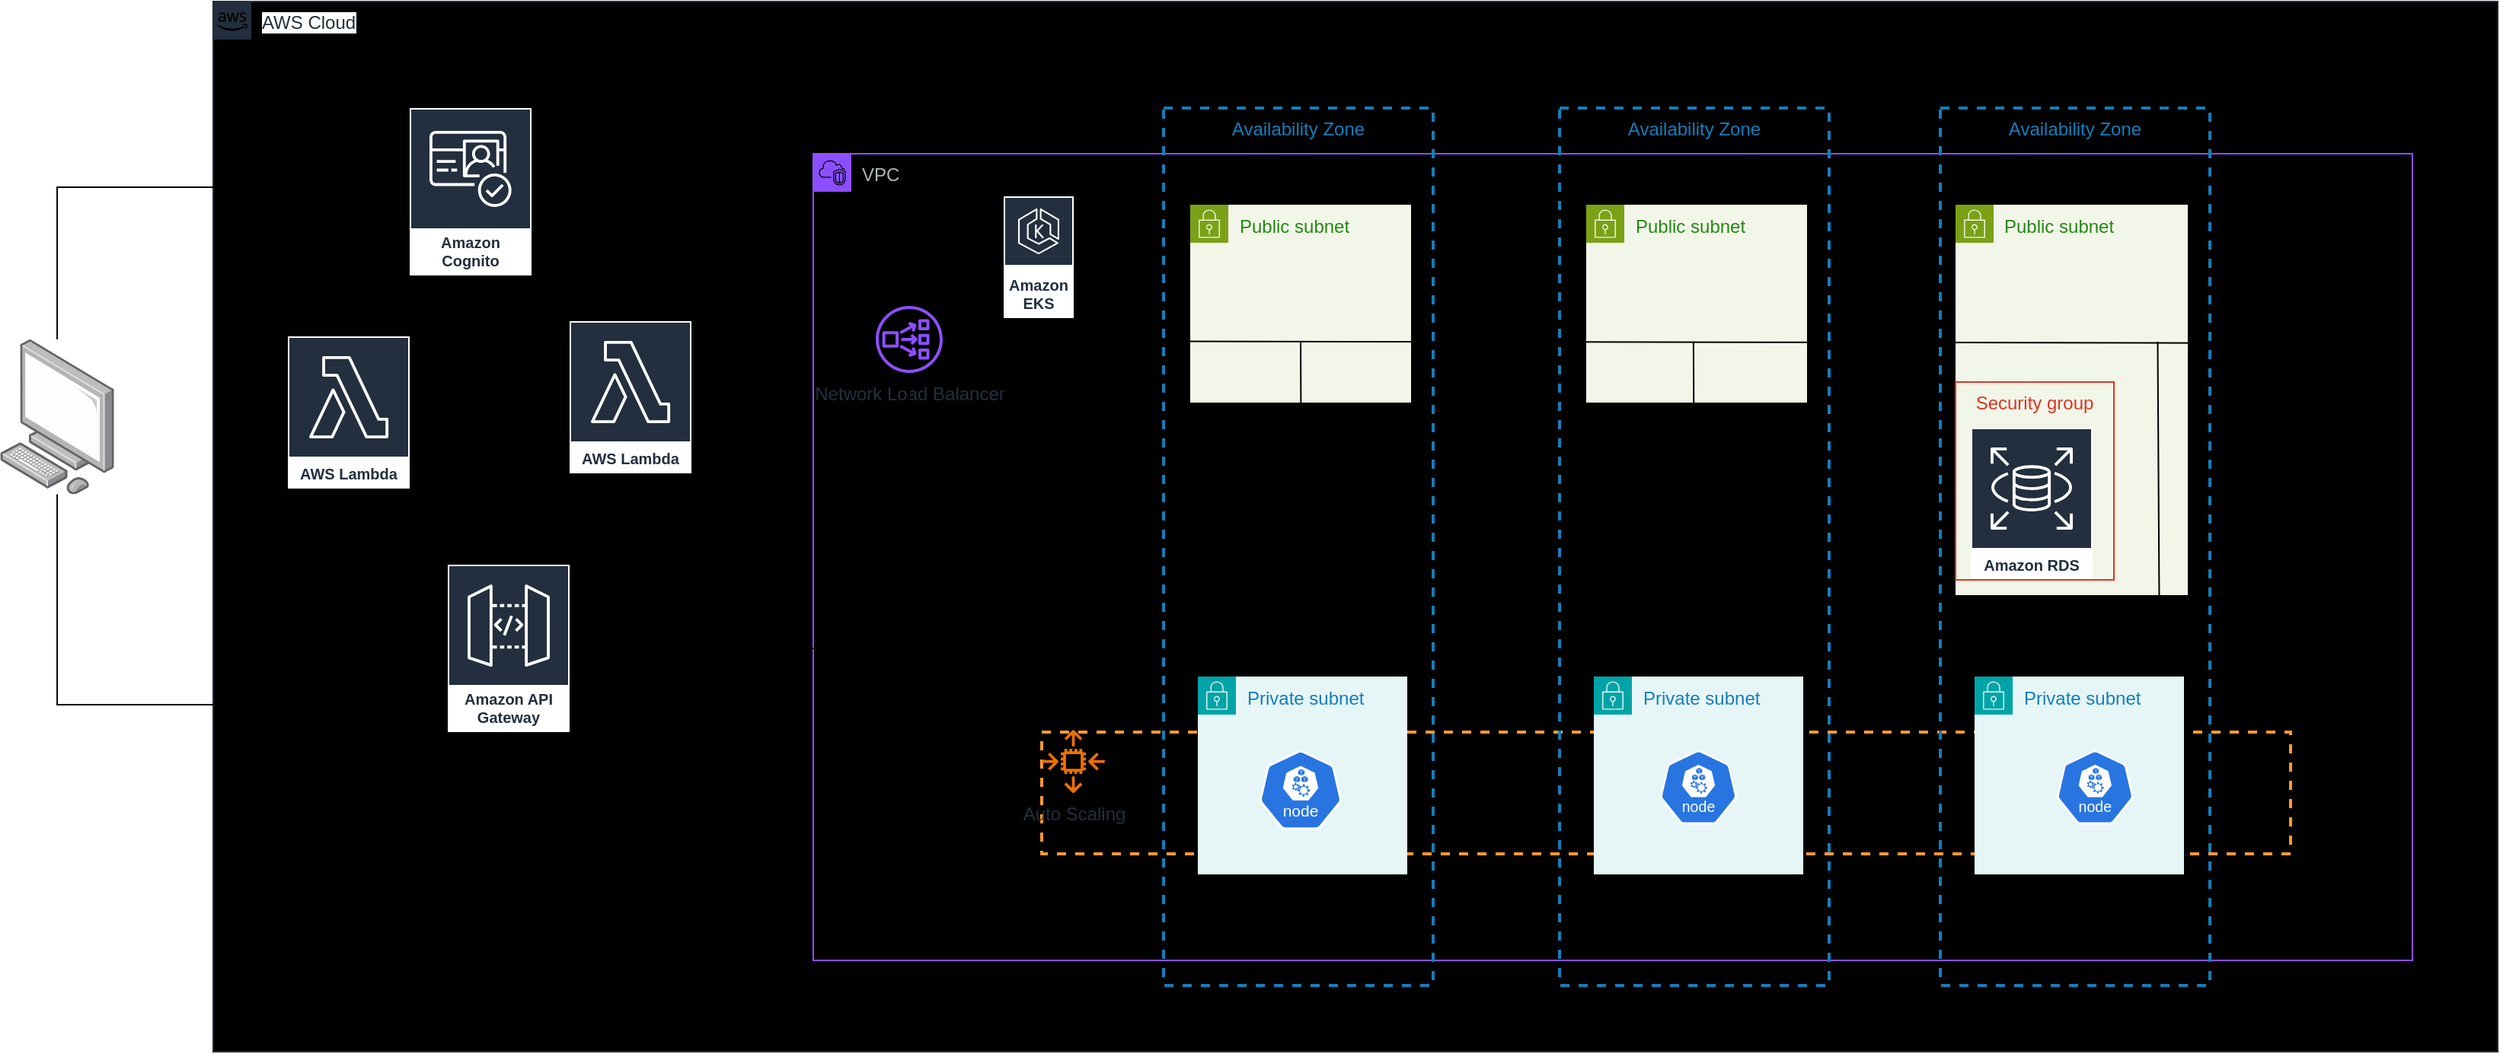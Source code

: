 <mxfile version="28.2.5">
  <diagram id="Ht1M8jgEwFfnCIfOTk4-" name="Page-1">
    <mxGraphModel dx="1731" dy="1084" grid="1" gridSize="10" guides="1" tooltips="1" connect="1" arrows="1" fold="1" page="1" pageScale="1" pageWidth="1169" pageHeight="827" math="0" shadow="0">
      <root>
        <mxCell id="0" />
        <mxCell id="1" parent="0" />
        <mxCell id="UEzPUAAOIrF-is8g5C7q-74" value="AWS Cloud" style="points=[[0,0],[0.25,0],[0.5,0],[0.75,0],[1,0],[1,0.25],[1,0.5],[1,0.75],[1,1],[0.75,1],[0.5,1],[0.25,1],[0,1],[0,0.75],[0,0.5],[0,0.25]];outlineConnect=0;gradientColor=light-dark(#cee3f8, #1e4a76);html=1;whiteSpace=wrap;fontSize=12;fontStyle=0;shape=mxgraph.aws4.group;grIcon=mxgraph.aws4.group_aws_cloud_alt;strokeColor=#232F3E;fillColor=default;verticalAlign=top;align=left;spacingLeft=30;fontColor=#232F3E;labelBackgroundColor=#ffffff;container=1;pointerEvents=0;collapsible=0;recursiveResize=0;gradientDirection=south;" parent="1" vertex="1">
          <mxGeometry x="410" y="18" width="1500" height="690" as="geometry" />
        </mxCell>
        <mxCell id="2Kqsmnf8HanCXY3CB13e-107" value="" style="rounded=0;whiteSpace=wrap;html=1;fillColor=none;dashed=1;strokeColor=#FF9933;strokeWidth=2;" parent="UEzPUAAOIrF-is8g5C7q-74" vertex="1">
          <mxGeometry x="544" y="480" width="820" height="80" as="geometry" />
        </mxCell>
        <mxCell id="2Kqsmnf8HanCXY3CB13e-108" value="Auto Scaling&lt;div&gt;&lt;br&gt;&lt;/div&gt;" style="sketch=0;outlineConnect=0;fontColor=#232F3E;gradientColor=none;fillColor=#ED7100;strokeColor=none;dashed=0;verticalLabelPosition=bottom;verticalAlign=top;align=center;html=1;fontSize=12;fontStyle=0;aspect=fixed;pointerEvents=1;shape=mxgraph.aws4.auto_scaling2;" parent="UEzPUAAOIrF-is8g5C7q-74" vertex="1">
          <mxGeometry x="544" y="478.5" width="41.5" height="41.5" as="geometry" />
        </mxCell>
        <mxCell id="2Kqsmnf8HanCXY3CB13e-41" value="" style="rounded=0;whiteSpace=wrap;html=1;fillColor=none;container=0;dashed=1;strokeWidth=2;" parent="UEzPUAAOIrF-is8g5C7q-74" vertex="1">
          <mxGeometry x="521" y="130" width="950" height="480" as="geometry" />
        </mxCell>
        <mxCell id="2Kqsmnf8HanCXY3CB13e-27" value="VPC" style="points=[[0,0],[0.25,0],[0.5,0],[0.75,0],[1,0],[1,0.25],[1,0.5],[1,0.75],[1,1],[0.75,1],[0.5,1],[0.25,1],[0,1],[0,0.75],[0,0.5],[0,0.25]];outlineConnect=0;gradientColor=none;html=1;whiteSpace=wrap;fontSize=12;fontStyle=0;container=0;pointerEvents=0;collapsible=0;recursiveResize=0;shape=mxgraph.aws4.group;grIcon=mxgraph.aws4.group_vpc2;strokeColor=#8C4FFF;fillColor=none;verticalAlign=top;align=left;spacingLeft=30;fontColor=#AAB7B8;dashed=0;" parent="UEzPUAAOIrF-is8g5C7q-74" vertex="1">
          <mxGeometry x="394" y="100" width="1050" height="530" as="geometry" />
        </mxCell>
        <mxCell id="2Kqsmnf8HanCXY3CB13e-83" value="Availability Zone" style="fillColor=none;strokeColor=#147EBA;dashed=1;verticalAlign=top;fontStyle=0;fontColor=#147EBA;whiteSpace=wrap;html=1;container=0;strokeWidth=2;" parent="UEzPUAAOIrF-is8g5C7q-74" vertex="1">
          <mxGeometry x="624" y="70" width="177" height="576.5" as="geometry" />
        </mxCell>
        <mxCell id="2Kqsmnf8HanCXY3CB13e-84" value="Public subnet" style="points=[[0,0],[0.25,0],[0.5,0],[0.75,0],[1,0],[1,0.25],[1,0.5],[1,0.75],[1,1],[0.75,1],[0.5,1],[0.25,1],[0,1],[0,0.75],[0,0.5],[0,0.25]];outlineConnect=0;gradientColor=none;html=1;whiteSpace=wrap;fontSize=12;fontStyle=0;container=0;pointerEvents=0;collapsible=0;recursiveResize=0;shape=mxgraph.aws4.group;grIcon=mxgraph.aws4.group_security_group;grStroke=0;strokeColor=#7AA116;fillColor=#F2F6E8;verticalAlign=top;align=left;spacingLeft=30;fontColor=#248814;dashed=0;" parent="UEzPUAAOIrF-is8g5C7q-74" vertex="1">
          <mxGeometry x="641.5" y="133.5" width="145" height="130" as="geometry" />
        </mxCell>
        <mxCell id="2Kqsmnf8HanCXY3CB13e-85" value="Private subnet" style="points=[[0,0],[0.25,0],[0.5,0],[0.75,0],[1,0],[1,0.25],[1,0.5],[1,0.75],[1,1],[0.75,1],[0.5,1],[0.25,1],[0,1],[0,0.75],[0,0.5],[0,0.25]];outlineConnect=0;gradientColor=none;html=1;whiteSpace=wrap;fontSize=12;fontStyle=0;container=1;pointerEvents=0;collapsible=0;recursiveResize=0;shape=mxgraph.aws4.group;grIcon=mxgraph.aws4.group_security_group;grStroke=0;strokeColor=#00A4A6;fillColor=#E6F6F7;verticalAlign=top;align=left;spacingLeft=30;fontColor=#147EBA;dashed=0;" parent="UEzPUAAOIrF-is8g5C7q-74" vertex="1">
          <mxGeometry x="646.5" y="443.5" width="137.5" height="130" as="geometry" />
        </mxCell>
        <mxCell id="2Kqsmnf8HanCXY3CB13e-86" value="" style="aspect=fixed;sketch=0;html=1;dashed=0;whitespace=wrap;verticalLabelPosition=bottom;verticalAlign=top;fillColor=#2875E2;strokeColor=#ffffff;points=[[0.005,0.63,0],[0.1,0.2,0],[0.9,0.2,0],[0.5,0,0],[0.995,0.63,0],[0.72,0.99,0],[0.5,1,0],[0.28,0.99,0]];shape=mxgraph.kubernetes.icon2;kubernetesLabel=1;prIcon=node" parent="2Kqsmnf8HanCXY3CB13e-85" vertex="1">
          <mxGeometry x="40.16" y="48.25" width="54.69" height="52.5" as="geometry" />
        </mxCell>
        <mxCell id="2Kqsmnf8HanCXY3CB13e-89" value="Availability Zone" style="fillColor=none;strokeColor=#147EBA;dashed=1;verticalAlign=top;fontStyle=0;fontColor=#147EBA;whiteSpace=wrap;html=1;container=0;strokeWidth=2;" parent="UEzPUAAOIrF-is8g5C7q-74" vertex="1">
          <mxGeometry x="884" y="70" width="177" height="576.5" as="geometry" />
        </mxCell>
        <mxCell id="2Kqsmnf8HanCXY3CB13e-90" value="Public subnet" style="points=[[0,0],[0.25,0],[0.5,0],[0.75,0],[1,0],[1,0.25],[1,0.5],[1,0.75],[1,1],[0.75,1],[0.5,1],[0.25,1],[0,1],[0,0.75],[0,0.5],[0,0.25]];outlineConnect=0;gradientColor=none;html=1;whiteSpace=wrap;fontSize=12;fontStyle=0;container=0;pointerEvents=0;collapsible=0;recursiveResize=0;shape=mxgraph.aws4.group;grIcon=mxgraph.aws4.group_security_group;grStroke=0;strokeColor=#7AA116;fillColor=#F2F6E8;verticalAlign=top;align=left;spacingLeft=30;fontColor=#248814;dashed=0;" parent="UEzPUAAOIrF-is8g5C7q-74" vertex="1">
          <mxGeometry x="901.5" y="133.5" width="145" height="130" as="geometry" />
        </mxCell>
        <mxCell id="2Kqsmnf8HanCXY3CB13e-91" value="Private subnet" style="points=[[0,0],[0.25,0],[0.5,0],[0.75,0],[1,0],[1,0.25],[1,0.5],[1,0.75],[1,1],[0.75,1],[0.5,1],[0.25,1],[0,1],[0,0.75],[0,0.5],[0,0.25]];outlineConnect=0;gradientColor=none;html=1;whiteSpace=wrap;fontSize=12;fontStyle=0;container=1;pointerEvents=0;collapsible=0;recursiveResize=0;shape=mxgraph.aws4.group;grIcon=mxgraph.aws4.group_security_group;grStroke=0;strokeColor=#00A4A6;fillColor=#E6F6F7;verticalAlign=top;align=left;spacingLeft=30;fontColor=#147EBA;dashed=0;" parent="UEzPUAAOIrF-is8g5C7q-74" vertex="1">
          <mxGeometry x="906.5" y="443.5" width="137.5" height="130" as="geometry" />
        </mxCell>
        <mxCell id="2Kqsmnf8HanCXY3CB13e-95" value="Availability Zone" style="fillColor=none;strokeColor=#147EBA;dashed=1;verticalAlign=top;fontStyle=0;fontColor=#147EBA;whiteSpace=wrap;html=1;container=0;strokeWidth=2;" parent="UEzPUAAOIrF-is8g5C7q-74" vertex="1">
          <mxGeometry x="1134" y="70" width="177" height="576.5" as="geometry" />
        </mxCell>
        <mxCell id="2Kqsmnf8HanCXY3CB13e-96" value="Public subnet" style="points=[[0,0],[0.25,0],[0.5,0],[0.75,0],[1,0],[1,0.25],[1,0.5],[1,0.75],[1,1],[0.75,1],[0.5,1],[0.25,1],[0,1],[0,0.75],[0,0.5],[0,0.25]];outlineConnect=0;gradientColor=none;html=1;whiteSpace=wrap;fontSize=12;fontStyle=0;container=0;pointerEvents=0;collapsible=0;recursiveResize=0;shape=mxgraph.aws4.group;grIcon=mxgraph.aws4.group_security_group;grStroke=0;strokeColor=#7AA116;fillColor=#F2F6E8;verticalAlign=top;align=left;spacingLeft=30;fontColor=#248814;dashed=0;" parent="UEzPUAAOIrF-is8g5C7q-74" vertex="1">
          <mxGeometry x="1144" y="133.5" width="152.5" height="256.5" as="geometry" />
        </mxCell>
        <mxCell id="2Kqsmnf8HanCXY3CB13e-97" value="Private subnet" style="points=[[0,0],[0.25,0],[0.5,0],[0.75,0],[1,0],[1,0.25],[1,0.5],[1,0.75],[1,1],[0.75,1],[0.5,1],[0.25,1],[0,1],[0,0.75],[0,0.5],[0,0.25]];outlineConnect=0;gradientColor=none;html=1;whiteSpace=wrap;fontSize=12;fontStyle=0;container=1;pointerEvents=0;collapsible=0;recursiveResize=0;shape=mxgraph.aws4.group;grIcon=mxgraph.aws4.group_security_group;grStroke=0;strokeColor=#00A4A6;fillColor=#E6F6F7;verticalAlign=top;align=left;spacingLeft=30;fontColor=#147EBA;dashed=0;" parent="UEzPUAAOIrF-is8g5C7q-74" vertex="1">
          <mxGeometry x="1156.5" y="443.5" width="137.5" height="130" as="geometry" />
        </mxCell>
        <mxCell id="2Kqsmnf8HanCXY3CB13e-33" value="Amazon EKS" style="sketch=0;outlineConnect=0;fontColor=#232F3E;gradientColor=none;strokeColor=#ffffff;fillColor=#232F3E;dashed=0;verticalLabelPosition=middle;verticalAlign=bottom;align=center;html=1;whiteSpace=wrap;fontSize=10;fontStyle=1;spacing=3;shape=mxgraph.aws4.productIcon;prIcon=mxgraph.aws4.eks;" parent="UEzPUAAOIrF-is8g5C7q-74" vertex="1">
          <mxGeometry x="519" y="128" width="46" height="80" as="geometry" />
        </mxCell>
        <mxCell id="2Kqsmnf8HanCXY3CB13e-32" value="Network Load Balancer" style="sketch=0;outlineConnect=0;fontColor=#232F3E;gradientColor=none;fillColor=#8C4FFF;strokeColor=none;dashed=0;verticalLabelPosition=bottom;verticalAlign=top;align=center;html=1;fontSize=12;fontStyle=0;aspect=fixed;pointerEvents=1;shape=mxgraph.aws4.network_load_balancer;" parent="UEzPUAAOIrF-is8g5C7q-74" vertex="1">
          <mxGeometry x="435" y="200" width="44" height="44" as="geometry" />
        </mxCell>
        <mxCell id="2Kqsmnf8HanCXY3CB13e-102" value="" style="endArrow=none;html=1;rounded=0;entryX=1.019;entryY=0.266;entryDx=0;entryDy=0;entryPerimeter=0;" parent="UEzPUAAOIrF-is8g5C7q-74" edge="1">
          <mxGeometry width="50" height="50" relative="1" as="geometry">
            <mxPoint x="479" y="223.035" as="sourcePoint" />
            <mxPoint x="1314.363" y="224.349" as="targetPoint" />
          </mxGeometry>
        </mxCell>
        <mxCell id="2Kqsmnf8HanCXY3CB13e-104" value="" style="endArrow=classic;html=1;rounded=0;" parent="UEzPUAAOIrF-is8g5C7q-74" edge="1">
          <mxGeometry width="50" height="50" relative="1" as="geometry">
            <mxPoint x="971.94" y="224" as="sourcePoint" />
            <mxPoint x="972.898" y="437.5" as="targetPoint" />
          </mxGeometry>
        </mxCell>
        <mxCell id="2Kqsmnf8HanCXY3CB13e-105" value="" style="endArrow=classic;html=1;rounded=0;endSize=6;startSize=6;strokeWidth=1;jumpSize=9;" parent="UEzPUAAOIrF-is8g5C7q-74" edge="1">
          <mxGeometry width="50" height="50" relative="1" as="geometry">
            <mxPoint x="1276.75" y="223.5" as="sourcePoint" />
            <mxPoint x="1278" y="440" as="targetPoint" />
          </mxGeometry>
        </mxCell>
        <mxCell id="2Kqsmnf8HanCXY3CB13e-92" value="" style="aspect=fixed;sketch=0;html=1;dashed=0;whitespace=wrap;verticalLabelPosition=bottom;verticalAlign=top;fillColor=#2875E2;strokeColor=#ffffff;points=[[0.005,0.63,0],[0.1,0.2,0],[0.9,0.2,0],[0.5,0,0],[0.995,0.63,0],[0.72,0.99,0],[0.5,1,0],[0.28,0.99,0]];shape=mxgraph.kubernetes.icon2;kubernetesLabel=1;prIcon=node" parent="UEzPUAAOIrF-is8g5C7q-74" vertex="1">
          <mxGeometry x="949.73" y="491.75" width="51.04" height="49" as="geometry" />
        </mxCell>
        <mxCell id="2Kqsmnf8HanCXY3CB13e-98" value="" style="aspect=fixed;sketch=0;html=1;dashed=0;whitespace=wrap;verticalLabelPosition=bottom;verticalAlign=top;fillColor=#2875E2;strokeColor=#ffffff;points=[[0.005,0.63,0],[0.1,0.2,0],[0.9,0.2,0],[0.5,0,0],[0.995,0.63,0],[0.72,0.99,0],[0.5,1,0],[0.28,0.99,0]];shape=mxgraph.kubernetes.icon2;kubernetesLabel=1;prIcon=node" parent="UEzPUAAOIrF-is8g5C7q-74" vertex="1">
          <mxGeometry x="1210.14" y="491.75" width="51.04" height="49" as="geometry" />
        </mxCell>
        <mxCell id="2Kqsmnf8HanCXY3CB13e-103" value="" style="endArrow=classic;html=1;rounded=0;" parent="UEzPUAAOIrF-is8g5C7q-74" edge="1">
          <mxGeometry width="50" height="50" relative="1" as="geometry">
            <mxPoint x="714" y="224" as="sourcePoint" />
            <mxPoint x="714.958" y="437.5" as="targetPoint" />
          </mxGeometry>
        </mxCell>
        <mxCell id="wjMi3y4L4lPAnRTiTKRk-5" style="edgeStyle=orthogonalEdgeStyle;rounded=0;orthogonalLoop=1;jettySize=auto;html=1;" edge="1" parent="UEzPUAAOIrF-is8g5C7q-74" source="wjMi3y4L4lPAnRTiTKRk-1" target="2Kqsmnf8HanCXY3CB13e-32">
          <mxGeometry relative="1" as="geometry" />
        </mxCell>
        <mxCell id="wjMi3y4L4lPAnRTiTKRk-7" style="edgeStyle=orthogonalEdgeStyle;rounded=0;orthogonalLoop=1;jettySize=auto;html=1;" edge="1" parent="UEzPUAAOIrF-is8g5C7q-74" source="wjMi3y4L4lPAnRTiTKRk-1" target="wjMi3y4L4lPAnRTiTKRk-3">
          <mxGeometry relative="1" as="geometry" />
        </mxCell>
        <mxCell id="wjMi3y4L4lPAnRTiTKRk-14" style="edgeStyle=orthogonalEdgeStyle;rounded=0;orthogonalLoop=1;jettySize=auto;html=1;" edge="1" parent="UEzPUAAOIrF-is8g5C7q-74" source="wjMi3y4L4lPAnRTiTKRk-1" target="wjMi3y4L4lPAnRTiTKRk-4">
          <mxGeometry relative="1" as="geometry" />
        </mxCell>
        <mxCell id="wjMi3y4L4lPAnRTiTKRk-1" value="Amazon API Gateway" style="sketch=0;outlineConnect=0;fontColor=#232F3E;gradientColor=none;strokeColor=#ffffff;fillColor=#232F3E;dashed=0;verticalLabelPosition=middle;verticalAlign=bottom;align=center;html=1;whiteSpace=wrap;fontSize=10;fontStyle=1;spacing=3;shape=mxgraph.aws4.productIcon;prIcon=mxgraph.aws4.api_gateway;" vertex="1" parent="UEzPUAAOIrF-is8g5C7q-74">
          <mxGeometry x="154" y="370" width="80" height="110" as="geometry" />
        </mxCell>
        <mxCell id="wjMi3y4L4lPAnRTiTKRk-2" value="Amazon Cognito" style="sketch=0;outlineConnect=0;fontColor=#232F3E;gradientColor=none;strokeColor=#ffffff;fillColor=#232F3E;dashed=0;verticalLabelPosition=middle;verticalAlign=bottom;align=center;html=1;whiteSpace=wrap;fontSize=10;fontStyle=1;spacing=3;shape=mxgraph.aws4.productIcon;prIcon=mxgraph.aws4.cognito;" vertex="1" parent="UEzPUAAOIrF-is8g5C7q-74">
          <mxGeometry x="129" y="70" width="80" height="110" as="geometry" />
        </mxCell>
        <mxCell id="wjMi3y4L4lPAnRTiTKRk-13" style="edgeStyle=orthogonalEdgeStyle;rounded=0;orthogonalLoop=1;jettySize=auto;html=1;" edge="1" parent="UEzPUAAOIrF-is8g5C7q-74" source="wjMi3y4L4lPAnRTiTKRk-3" target="wjMi3y4L4lPAnRTiTKRk-2">
          <mxGeometry relative="1" as="geometry" />
        </mxCell>
        <mxCell id="wjMi3y4L4lPAnRTiTKRk-3" value="AWS Lambda" style="sketch=0;outlineConnect=0;fontColor=#232F3E;gradientColor=none;strokeColor=#ffffff;fillColor=#232F3E;dashed=0;verticalLabelPosition=middle;verticalAlign=bottom;align=center;html=1;whiteSpace=wrap;fontSize=10;fontStyle=1;spacing=3;shape=mxgraph.aws4.productIcon;prIcon=mxgraph.aws4.lambda;" vertex="1" parent="UEzPUAAOIrF-is8g5C7q-74">
          <mxGeometry x="49" y="220" width="80" height="100" as="geometry" />
        </mxCell>
        <mxCell id="wjMi3y4L4lPAnRTiTKRk-12" style="edgeStyle=orthogonalEdgeStyle;rounded=0;orthogonalLoop=1;jettySize=auto;html=1;" edge="1" parent="UEzPUAAOIrF-is8g5C7q-74" source="wjMi3y4L4lPAnRTiTKRk-4" target="wjMi3y4L4lPAnRTiTKRk-2">
          <mxGeometry relative="1" as="geometry" />
        </mxCell>
        <mxCell id="wjMi3y4L4lPAnRTiTKRk-4" value="AWS Lambda" style="sketch=0;outlineConnect=0;fontColor=#232F3E;gradientColor=none;strokeColor=#ffffff;fillColor=#232F3E;dashed=0;verticalLabelPosition=middle;verticalAlign=bottom;align=center;html=1;whiteSpace=wrap;fontSize=10;fontStyle=1;spacing=3;shape=mxgraph.aws4.productIcon;prIcon=mxgraph.aws4.lambda;" vertex="1" parent="UEzPUAAOIrF-is8g5C7q-74">
          <mxGeometry x="234" y="210" width="80" height="100" as="geometry" />
        </mxCell>
        <mxCell id="wjMi3y4L4lPAnRTiTKRk-16" value="Amazon RDS" style="sketch=0;outlineConnect=0;fontColor=#232F3E;gradientColor=none;strokeColor=#ffffff;fillColor=#232F3E;dashed=0;verticalLabelPosition=middle;verticalAlign=bottom;align=center;html=1;whiteSpace=wrap;fontSize=10;fontStyle=1;spacing=3;shape=mxgraph.aws4.productIcon;prIcon=mxgraph.aws4.rds;" vertex="1" parent="UEzPUAAOIrF-is8g5C7q-74">
          <mxGeometry x="1154" y="280" width="80" height="100" as="geometry" />
        </mxCell>
        <mxCell id="wjMi3y4L4lPAnRTiTKRk-18" value="Security group" style="fillColor=none;strokeColor=#DD3522;verticalAlign=top;fontStyle=0;fontColor=#DD3522;whiteSpace=wrap;html=1;" vertex="1" parent="UEzPUAAOIrF-is8g5C7q-74">
          <mxGeometry x="1144" y="250" width="104" height="130" as="geometry" />
        </mxCell>
        <mxCell id="wjMi3y4L4lPAnRTiTKRk-15" style="edgeStyle=orthogonalEdgeStyle;rounded=0;orthogonalLoop=1;jettySize=auto;html=1;" edge="1" parent="1" source="2Kqsmnf8HanCXY3CB13e-123" target="wjMi3y4L4lPAnRTiTKRk-1">
          <mxGeometry relative="1" as="geometry">
            <Array as="points">
              <mxPoint x="308" y="480" />
            </Array>
          </mxGeometry>
        </mxCell>
        <mxCell id="wjMi3y4L4lPAnRTiTKRk-23" style="edgeStyle=orthogonalEdgeStyle;rounded=0;orthogonalLoop=1;jettySize=auto;html=1;" edge="1" parent="1" source="2Kqsmnf8HanCXY3CB13e-123" target="wjMi3y4L4lPAnRTiTKRk-2">
          <mxGeometry relative="1" as="geometry">
            <Array as="points">
              <mxPoint x="308" y="140" />
            </Array>
          </mxGeometry>
        </mxCell>
        <mxCell id="2Kqsmnf8HanCXY3CB13e-123" value="" style="image;points=[];aspect=fixed;html=1;align=center;shadow=0;dashed=0;image=img/lib/allied_telesis/computer_and_terminals/Personal_Computer.svg;" parent="1" vertex="1">
          <mxGeometry x="270" y="240" width="75.11" height="101.8" as="geometry" />
        </mxCell>
      </root>
    </mxGraphModel>
  </diagram>
</mxfile>
